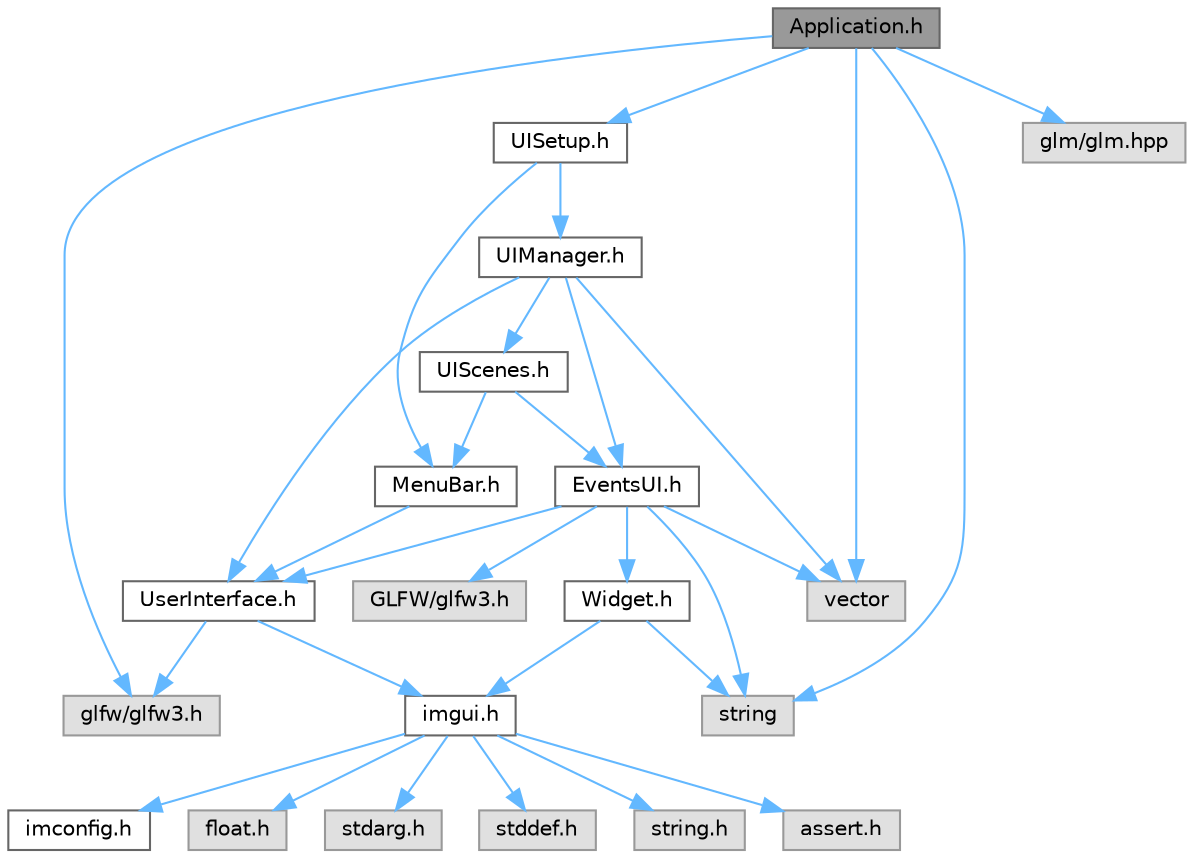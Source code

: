 digraph "Application.h"
{
 // LATEX_PDF_SIZE
  bgcolor="transparent";
  edge [fontname=Helvetica,fontsize=10,labelfontname=Helvetica,labelfontsize=10];
  node [fontname=Helvetica,fontsize=10,shape=box,height=0.2,width=0.4];
  Node1 [id="Node000001",label="Application.h",height=0.2,width=0.4,color="gray40", fillcolor="grey60", style="filled", fontcolor="black",tooltip=" "];
  Node1 -> Node2 [id="edge30_Node000001_Node000002",color="steelblue1",style="solid",tooltip=" "];
  Node2 [id="Node000002",label="glfw/glfw3.h",height=0.2,width=0.4,color="grey60", fillcolor="#E0E0E0", style="filled",tooltip=" "];
  Node1 -> Node3 [id="edge31_Node000001_Node000003",color="steelblue1",style="solid",tooltip=" "];
  Node3 [id="Node000003",label="glm/glm.hpp",height=0.2,width=0.4,color="grey60", fillcolor="#E0E0E0", style="filled",tooltip=" "];
  Node1 -> Node4 [id="edge32_Node000001_Node000004",color="steelblue1",style="solid",tooltip=" "];
  Node4 [id="Node000004",label="vector",height=0.2,width=0.4,color="grey60", fillcolor="#E0E0E0", style="filled",tooltip=" "];
  Node1 -> Node5 [id="edge33_Node000001_Node000005",color="steelblue1",style="solid",tooltip=" "];
  Node5 [id="Node000005",label="string",height=0.2,width=0.4,color="grey60", fillcolor="#E0E0E0", style="filled",tooltip=" "];
  Node1 -> Node6 [id="edge34_Node000001_Node000006",color="steelblue1",style="solid",tooltip=" "];
  Node6 [id="Node000006",label="UISetup.h",height=0.2,width=0.4,color="grey40", fillcolor="white", style="filled",URL="$_u_i_setup_8h.html",tooltip=" "];
  Node6 -> Node7 [id="edge35_Node000006_Node000007",color="steelblue1",style="solid",tooltip=" "];
  Node7 [id="Node000007",label="MenuBar.h",height=0.2,width=0.4,color="grey40", fillcolor="white", style="filled",URL="$_menu_bar_8h.html",tooltip=" "];
  Node7 -> Node8 [id="edge36_Node000007_Node000008",color="steelblue1",style="solid",tooltip=" "];
  Node8 [id="Node000008",label="UserInterface.h",height=0.2,width=0.4,color="grey40", fillcolor="white", style="filled",URL="$_user_interface_8h.html",tooltip=" "];
  Node8 -> Node2 [id="edge37_Node000008_Node000002",color="steelblue1",style="solid",tooltip=" "];
  Node8 -> Node9 [id="edge38_Node000008_Node000009",color="steelblue1",style="solid",tooltip=" "];
  Node9 [id="Node000009",label="imgui.h",height=0.2,width=0.4,color="grey40", fillcolor="white", style="filled",URL="$imgui_8h.html",tooltip=" "];
  Node9 -> Node10 [id="edge39_Node000009_Node000010",color="steelblue1",style="solid",tooltip=" "];
  Node10 [id="Node000010",label="imconfig.h",height=0.2,width=0.4,color="grey40", fillcolor="white", style="filled",URL="$imconfig_8h.html",tooltip=" "];
  Node9 -> Node11 [id="edge40_Node000009_Node000011",color="steelblue1",style="solid",tooltip=" "];
  Node11 [id="Node000011",label="float.h",height=0.2,width=0.4,color="grey60", fillcolor="#E0E0E0", style="filled",tooltip=" "];
  Node9 -> Node12 [id="edge41_Node000009_Node000012",color="steelblue1",style="solid",tooltip=" "];
  Node12 [id="Node000012",label="stdarg.h",height=0.2,width=0.4,color="grey60", fillcolor="#E0E0E0", style="filled",tooltip=" "];
  Node9 -> Node13 [id="edge42_Node000009_Node000013",color="steelblue1",style="solid",tooltip=" "];
  Node13 [id="Node000013",label="stddef.h",height=0.2,width=0.4,color="grey60", fillcolor="#E0E0E0", style="filled",tooltip=" "];
  Node9 -> Node14 [id="edge43_Node000009_Node000014",color="steelblue1",style="solid",tooltip=" "];
  Node14 [id="Node000014",label="string.h",height=0.2,width=0.4,color="grey60", fillcolor="#E0E0E0", style="filled",tooltip=" "];
  Node9 -> Node15 [id="edge44_Node000009_Node000015",color="steelblue1",style="solid",tooltip=" "];
  Node15 [id="Node000015",label="assert.h",height=0.2,width=0.4,color="grey60", fillcolor="#E0E0E0", style="filled",tooltip=" "];
  Node6 -> Node16 [id="edge45_Node000006_Node000016",color="steelblue1",style="solid",tooltip=" "];
  Node16 [id="Node000016",label="UIManager.h",height=0.2,width=0.4,color="grey40", fillcolor="white", style="filled",URL="$_u_i_manager_8h.html",tooltip=" "];
  Node16 -> Node8 [id="edge46_Node000016_Node000008",color="steelblue1",style="solid",tooltip=" "];
  Node16 -> Node17 [id="edge47_Node000016_Node000017",color="steelblue1",style="solid",tooltip=" "];
  Node17 [id="Node000017",label="EventsUI.h",height=0.2,width=0.4,color="grey40", fillcolor="white", style="filled",URL="$_events_u_i_8h.html",tooltip=" "];
  Node17 -> Node8 [id="edge48_Node000017_Node000008",color="steelblue1",style="solid",tooltip=" "];
  Node17 -> Node5 [id="edge49_Node000017_Node000005",color="steelblue1",style="solid",tooltip=" "];
  Node17 -> Node18 [id="edge50_Node000017_Node000018",color="steelblue1",style="solid",tooltip=" "];
  Node18 [id="Node000018",label="GLFW/glfw3.h",height=0.2,width=0.4,color="grey60", fillcolor="#E0E0E0", style="filled",tooltip=" "];
  Node17 -> Node19 [id="edge51_Node000017_Node000019",color="steelblue1",style="solid",tooltip=" "];
  Node19 [id="Node000019",label="Widget.h",height=0.2,width=0.4,color="grey40", fillcolor="white", style="filled",URL="$_widget_8h.html",tooltip=" "];
  Node19 -> Node9 [id="edge52_Node000019_Node000009",color="steelblue1",style="solid",tooltip=" "];
  Node19 -> Node5 [id="edge53_Node000019_Node000005",color="steelblue1",style="solid",tooltip=" "];
  Node17 -> Node4 [id="edge54_Node000017_Node000004",color="steelblue1",style="solid",tooltip=" "];
  Node16 -> Node4 [id="edge55_Node000016_Node000004",color="steelblue1",style="solid",tooltip=" "];
  Node16 -> Node20 [id="edge56_Node000016_Node000020",color="steelblue1",style="solid",tooltip=" "];
  Node20 [id="Node000020",label="UIScenes.h",height=0.2,width=0.4,color="grey40", fillcolor="white", style="filled",URL="$_u_i_scenes_8h.html",tooltip=" "];
  Node20 -> Node17 [id="edge57_Node000020_Node000017",color="steelblue1",style="solid",tooltip=" "];
  Node20 -> Node7 [id="edge58_Node000020_Node000007",color="steelblue1",style="solid",tooltip=" "];
}
